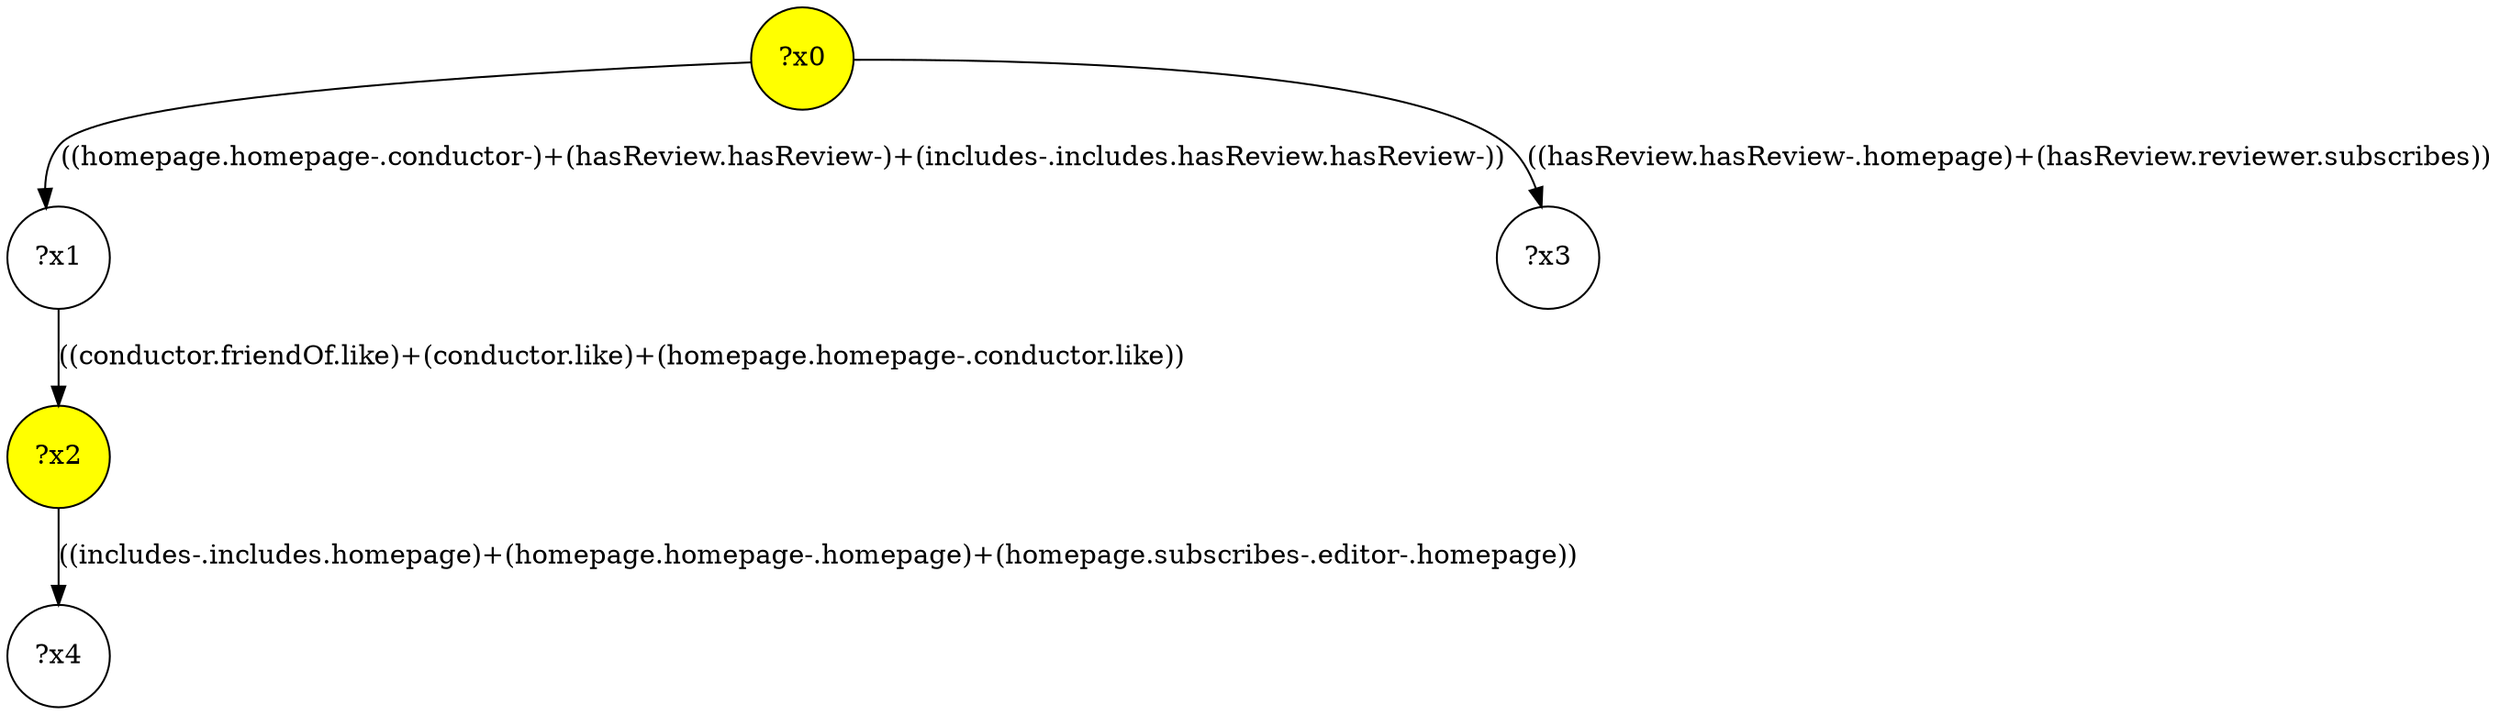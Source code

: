 digraph g {
	x0 [fillcolor="yellow", style="filled," shape=circle, label="?x0"];
	x2 [fillcolor="yellow", style="filled," shape=circle, label="?x2"];
	x1 [shape=circle, label="?x1"];
	x0 -> x1 [label="((homepage.homepage-.conductor-)+(hasReview.hasReview-)+(includes-.includes.hasReview.hasReview-))"];
	x1 -> x2 [label="((conductor.friendOf.like)+(conductor.like)+(homepage.homepage-.conductor.like))"];
	x3 [shape=circle, label="?x3"];
	x0 -> x3 [label="((hasReview.hasReview-.homepage)+(hasReview.reviewer.subscribes))"];
	x4 [shape=circle, label="?x4"];
	x2 -> x4 [label="((includes-.includes.homepage)+(homepage.homepage-.homepage)+(homepage.subscribes-.editor-.homepage))"];
}
